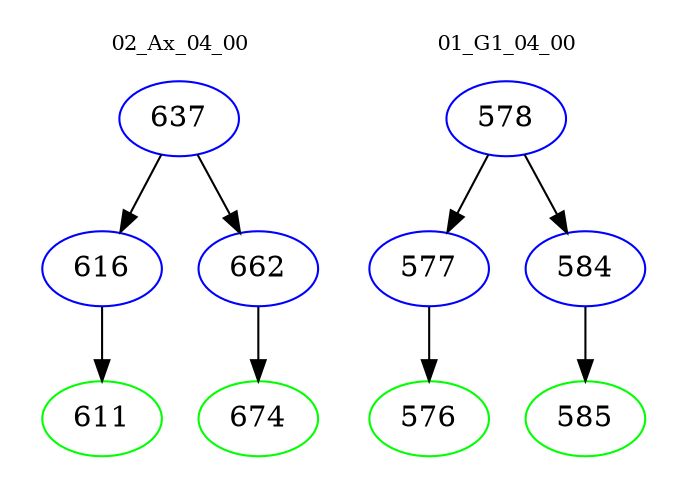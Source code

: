digraph{
subgraph cluster_0 {
color = white
label = "02_Ax_04_00";
fontsize=10;
T0_637 [label="637", color="blue"]
T0_637 -> T0_616 [color="black"]
T0_616 [label="616", color="blue"]
T0_616 -> T0_611 [color="black"]
T0_611 [label="611", color="green"]
T0_637 -> T0_662 [color="black"]
T0_662 [label="662", color="blue"]
T0_662 -> T0_674 [color="black"]
T0_674 [label="674", color="green"]
}
subgraph cluster_1 {
color = white
label = "01_G1_04_00";
fontsize=10;
T1_578 [label="578", color="blue"]
T1_578 -> T1_577 [color="black"]
T1_577 [label="577", color="blue"]
T1_577 -> T1_576 [color="black"]
T1_576 [label="576", color="green"]
T1_578 -> T1_584 [color="black"]
T1_584 [label="584", color="blue"]
T1_584 -> T1_585 [color="black"]
T1_585 [label="585", color="green"]
}
}
